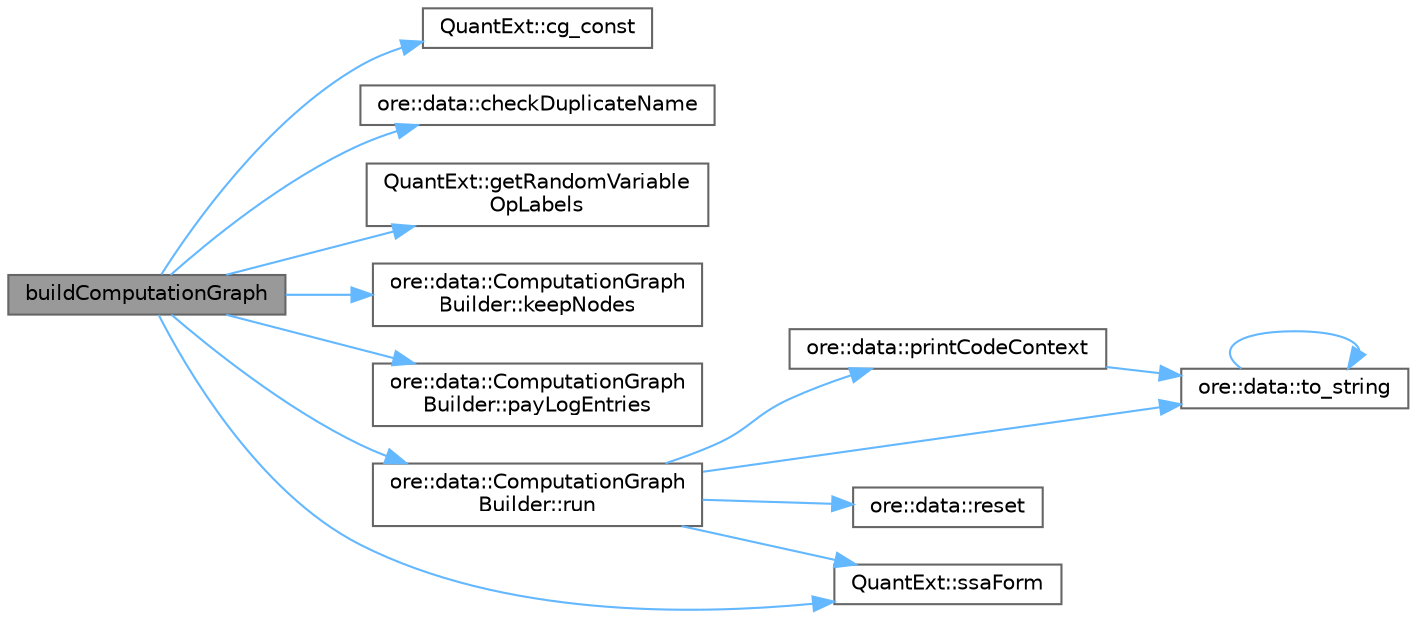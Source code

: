 digraph "buildComputationGraph"
{
 // INTERACTIVE_SVG=YES
 // LATEX_PDF_SIZE
  bgcolor="transparent";
  edge [fontname=Helvetica,fontsize=10,labelfontname=Helvetica,labelfontsize=10];
  node [fontname=Helvetica,fontsize=10,shape=box,height=0.2,width=0.4];
  rankdir="LR";
  Node1 [label="buildComputationGraph",height=0.2,width=0.4,color="gray40", fillcolor="grey60", style="filled", fontcolor="black",tooltip=" "];
  Node1 -> Node2 [color="steelblue1",style="solid"];
  Node2 [label="QuantExt::cg_const",height=0.2,width=0.4,color="grey40", fillcolor="white", style="filled",URL="C:/dev/ORE/documentation/QuantExt/doc/quantext.tag$namespace_quant_ext.html#a0a5a4a36dc0da3e5341b65b4be8967a5",tooltip=" "];
  Node1 -> Node3 [color="steelblue1",style="solid"];
  Node3 [label="ore::data::checkDuplicateName",height=0.2,width=0.4,color="grey40", fillcolor="white", style="filled",URL="$namespaceore_1_1data.html#aa797b6d0de5ea37563b5fcec63cd6c84",tooltip=" "];
  Node1 -> Node4 [color="steelblue1",style="solid"];
  Node4 [label="QuantExt::getRandomVariable\lOpLabels",height=0.2,width=0.4,color="grey40", fillcolor="white", style="filled",URL="C:/dev/ORE/documentation/QuantExt/doc/quantext.tag$namespace_quant_ext.html#aaea09f88cc79f482d7725380e9db88aa",tooltip=" "];
  Node1 -> Node5 [color="steelblue1",style="solid"];
  Node5 [label="ore::data::ComputationGraph\lBuilder::keepNodes",height=0.2,width=0.4,color="grey40", fillcolor="white", style="filled",URL="$classore_1_1data_1_1_computation_graph_builder.html#a3bd289149c5b1013bd0fe1452f6978d0",tooltip=" "];
  Node1 -> Node6 [color="steelblue1",style="solid"];
  Node6 [label="ore::data::ComputationGraph\lBuilder::payLogEntries",height=0.2,width=0.4,color="grey40", fillcolor="white", style="filled",URL="$classore_1_1data_1_1_computation_graph_builder.html#aaf7fcc0198c287ff2369c4c0ebc1df96",tooltip=" "];
  Node1 -> Node7 [color="steelblue1",style="solid"];
  Node7 [label="ore::data::ComputationGraph\lBuilder::run",height=0.2,width=0.4,color="grey40", fillcolor="white", style="filled",URL="$classore_1_1data_1_1_computation_graph_builder.html#abba3d68d2267931401da38b708f7be34",tooltip=" "];
  Node7 -> Node8 [color="steelblue1",style="solid"];
  Node8 [label="ore::data::printCodeContext",height=0.2,width=0.4,color="grey40", fillcolor="white", style="filled",URL="$namespaceore_1_1data.html#a6196e84cdbd529baeb71d543180cd788",tooltip=" "];
  Node8 -> Node9 [color="steelblue1",style="solid"];
  Node9 [label="ore::data::to_string",height=0.2,width=0.4,color="grey40", fillcolor="white", style="filled",URL="$namespaceore_1_1data.html#a86651dfeb5c18ee891f7a4734d8cf455",tooltip=" "];
  Node9 -> Node9 [color="steelblue1",style="solid"];
  Node7 -> Node10 [color="steelblue1",style="solid"];
  Node10 [label="ore::data::reset",height=0.2,width=0.4,color="grey40", fillcolor="white", style="filled",URL="$namespaceore_1_1data.html#a85b0aebc3f5e18eb7e70df2e274aeda5",tooltip=" "];
  Node7 -> Node11 [color="steelblue1",style="solid"];
  Node11 [label="QuantExt::ssaForm",height=0.2,width=0.4,color="grey40", fillcolor="white", style="filled",URL="C:/dev/ORE/documentation/QuantExt/doc/quantext.tag$namespace_quant_ext.html#a537443c09f47d95b23b8a7ea73a5e982",tooltip=" "];
  Node7 -> Node9 [color="steelblue1",style="solid"];
  Node1 -> Node11 [color="steelblue1",style="solid"];
}
